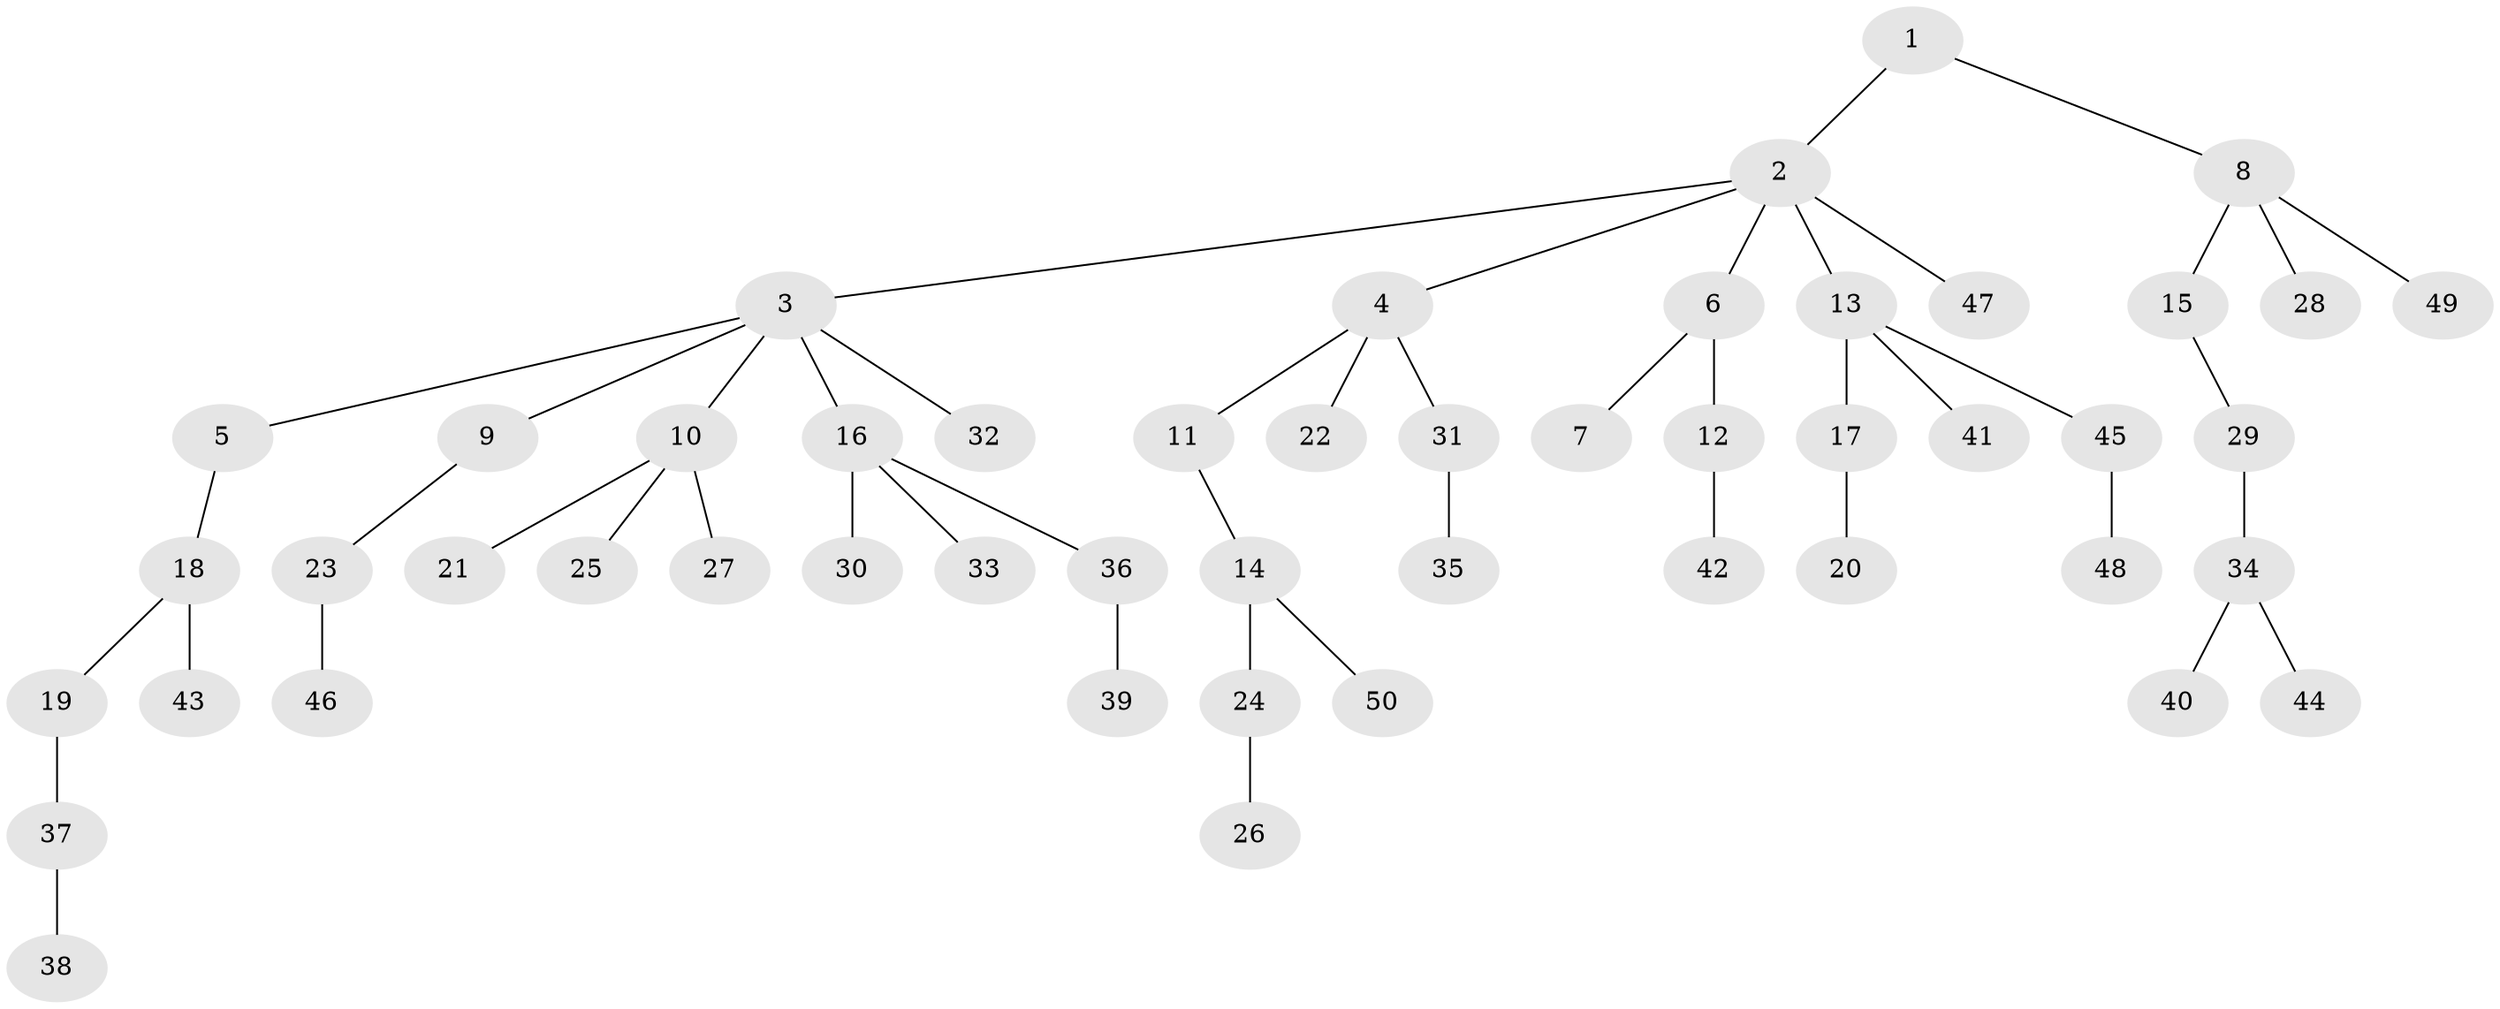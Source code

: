 // coarse degree distribution, {2: 0.15151515151515152, 7: 0.030303030303030304, 6: 0.030303030303030304, 4: 0.09090909090909091, 3: 0.09090909090909091, 1: 0.6060606060606061}
// Generated by graph-tools (version 1.1) at 2025/52/02/27/25 19:52:11]
// undirected, 50 vertices, 49 edges
graph export_dot {
graph [start="1"]
  node [color=gray90,style=filled];
  1;
  2;
  3;
  4;
  5;
  6;
  7;
  8;
  9;
  10;
  11;
  12;
  13;
  14;
  15;
  16;
  17;
  18;
  19;
  20;
  21;
  22;
  23;
  24;
  25;
  26;
  27;
  28;
  29;
  30;
  31;
  32;
  33;
  34;
  35;
  36;
  37;
  38;
  39;
  40;
  41;
  42;
  43;
  44;
  45;
  46;
  47;
  48;
  49;
  50;
  1 -- 2;
  1 -- 8;
  2 -- 3;
  2 -- 4;
  2 -- 6;
  2 -- 13;
  2 -- 47;
  3 -- 5;
  3 -- 9;
  3 -- 10;
  3 -- 16;
  3 -- 32;
  4 -- 11;
  4 -- 22;
  4 -- 31;
  5 -- 18;
  6 -- 7;
  6 -- 12;
  8 -- 15;
  8 -- 28;
  8 -- 49;
  9 -- 23;
  10 -- 21;
  10 -- 25;
  10 -- 27;
  11 -- 14;
  12 -- 42;
  13 -- 17;
  13 -- 41;
  13 -- 45;
  14 -- 24;
  14 -- 50;
  15 -- 29;
  16 -- 30;
  16 -- 33;
  16 -- 36;
  17 -- 20;
  18 -- 19;
  18 -- 43;
  19 -- 37;
  23 -- 46;
  24 -- 26;
  29 -- 34;
  31 -- 35;
  34 -- 40;
  34 -- 44;
  36 -- 39;
  37 -- 38;
  45 -- 48;
}

